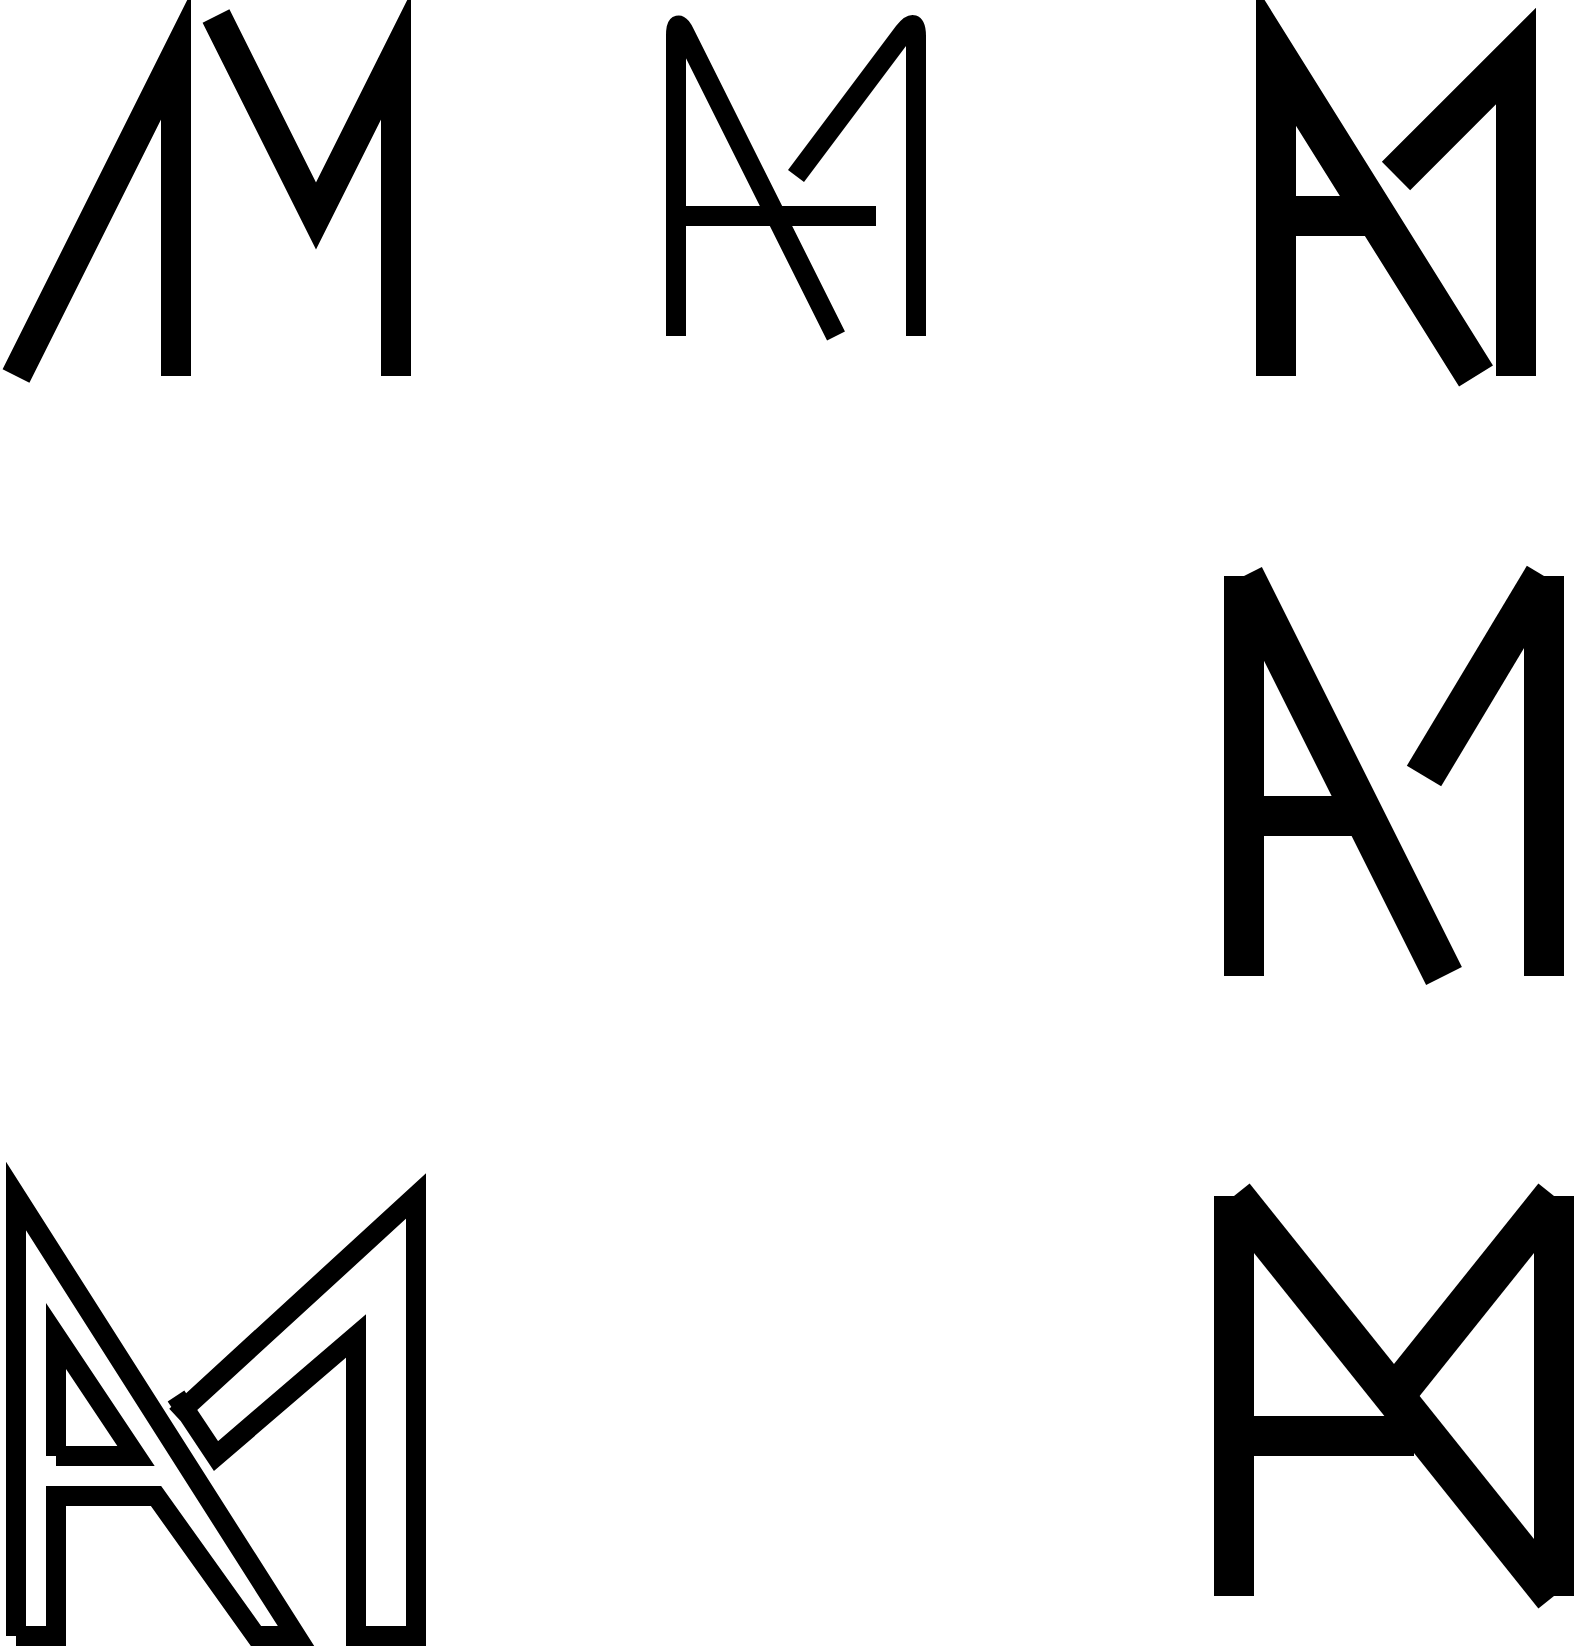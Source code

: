 <mxfile version="16.5.1" type="device" pages="2"><diagram id="UZt4R1WEROpW87IYJavF" name="Page-1"><mxGraphModel dx="1415" dy="937" grid="1" gridSize="10" guides="1" tooltips="1" connect="1" arrows="1" fold="1" page="1" pageScale="1" pageWidth="300" pageHeight="300" background="none" math="0" shadow="0"><root><mxCell id="0"/><mxCell id="1" parent="0"/><mxCell id="yybCe0N50AgGeEkmewom-1" value="" style="endArrow=none;html=1;rounded=0;strokeWidth=20;" edge="1" parent="1"><mxGeometry width="50" height="50" relative="1" as="geometry"><mxPoint x="529" y="850" as="sourcePoint"/><mxPoint x="369" y="650" as="targetPoint"/></mxGeometry></mxCell><mxCell id="yybCe0N50AgGeEkmewom-2" value="" style="endArrow=none;html=1;rounded=0;strokeWidth=20;" edge="1" parent="1"><mxGeometry width="50" height="50" relative="1" as="geometry"><mxPoint x="529" y="850" as="sourcePoint"/><mxPoint x="529" y="650" as="targetPoint"/></mxGeometry></mxCell><mxCell id="yybCe0N50AgGeEkmewom-3" value="" style="endArrow=none;html=1;rounded=0;strokeWidth=20;" edge="1" parent="1"><mxGeometry width="50" height="50" relative="1" as="geometry"><mxPoint x="449" y="750" as="sourcePoint"/><mxPoint x="529" y="650" as="targetPoint"/></mxGeometry></mxCell><mxCell id="yybCe0N50AgGeEkmewom-4" value="" style="endArrow=none;html=1;rounded=0;strokeWidth=20;" edge="1" parent="1"><mxGeometry width="50" height="50" relative="1" as="geometry"><mxPoint x="369" y="770" as="sourcePoint"/><mxPoint x="459" y="770" as="targetPoint"/></mxGeometry></mxCell><mxCell id="yybCe0N50AgGeEkmewom-5" value="" style="endArrow=none;html=1;rounded=0;strokeWidth=20;" edge="1" parent="1"><mxGeometry width="50" height="50" relative="1" as="geometry"><mxPoint x="369" y="650" as="sourcePoint"/><mxPoint x="369" y="850" as="targetPoint"/></mxGeometry></mxCell><mxCell id="yybCe0N50AgGeEkmewom-8" value="" style="endArrow=none;html=1;strokeWidth=20;rounded=0;" edge="1" parent="1"><mxGeometry width="50" height="50" relative="1" as="geometry"><mxPoint x="474" y="540" as="sourcePoint"/><mxPoint x="374" y="340" as="targetPoint"/></mxGeometry></mxCell><mxCell id="yybCe0N50AgGeEkmewom-9" value="" style="endArrow=none;html=1;strokeWidth=20;rounded=0;" edge="1" parent="1"><mxGeometry width="50" height="50" relative="1" as="geometry"><mxPoint x="524" y="540" as="sourcePoint"/><mxPoint x="524" y="340" as="targetPoint"/></mxGeometry></mxCell><mxCell id="yybCe0N50AgGeEkmewom-10" value="" style="endArrow=none;html=1;strokeWidth=20;rounded=0;" edge="1" parent="1"><mxGeometry width="50" height="50" relative="1" as="geometry"><mxPoint x="464" y="440" as="sourcePoint"/><mxPoint x="524" y="340" as="targetPoint"/></mxGeometry></mxCell><mxCell id="yybCe0N50AgGeEkmewom-11" value="" style="endArrow=none;html=1;strokeWidth=20;rounded=0;" edge="1" parent="1"><mxGeometry width="50" height="50" relative="1" as="geometry"><mxPoint x="374" y="460" as="sourcePoint"/><mxPoint x="434" y="460" as="targetPoint"/></mxGeometry></mxCell><mxCell id="yybCe0N50AgGeEkmewom-12" value="" style="endArrow=none;html=1;strokeWidth=20;rounded=0;" edge="1" parent="1"><mxGeometry width="50" height="50" relative="1" as="geometry"><mxPoint x="374" y="340" as="sourcePoint"/><mxPoint x="374" y="540" as="targetPoint"/></mxGeometry></mxCell><mxCell id="yybCe0N50AgGeEkmewom-13" value="" style="endArrow=none;html=1;strokeWidth=20;rounded=0;" edge="1" parent="1"><mxGeometry width="50" height="50" relative="1" as="geometry"><mxPoint x="490" y="240" as="sourcePoint"/><mxPoint x="390" y="240" as="targetPoint"/><Array as="points"><mxPoint x="390" y="80"/></Array></mxGeometry></mxCell><mxCell id="yybCe0N50AgGeEkmewom-15" value="" style="endArrow=none;html=1;strokeWidth=20;rounded=0;" edge="1" parent="1"><mxGeometry width="50" height="50" relative="1" as="geometry"><mxPoint x="450" y="140" as="sourcePoint"/><mxPoint x="510" y="240" as="targetPoint"/><Array as="points"><mxPoint x="510" y="80"/></Array></mxGeometry></mxCell><mxCell id="yybCe0N50AgGeEkmewom-16" value="" style="endArrow=none;html=1;strokeWidth=20;rounded=0;" edge="1" parent="1"><mxGeometry width="50" height="50" relative="1" as="geometry"><mxPoint x="390" y="160" as="sourcePoint"/><mxPoint x="440" y="160" as="targetPoint"/></mxGeometry></mxCell><mxCell id="yybCe0N50AgGeEkmewom-18" value="" style="endArrow=none;html=1;strokeWidth=10;rounded=0;" edge="1" parent="1"><mxGeometry width="50" height="50" relative="1" as="geometry"><mxPoint x="-240" y="870" as="sourcePoint"/><mxPoint x="-240" y="870" as="targetPoint"/><Array as="points"><mxPoint x="-220" y="870"/><mxPoint x="-220" y="800"/><mxPoint x="-170" y="800"/><mxPoint x="-120" y="870"/><mxPoint x="-100" y="870"/><mxPoint x="-240" y="650"/></Array></mxGeometry></mxCell><mxCell id="yybCe0N50AgGeEkmewom-22" value="" style="endArrow=none;html=1;strokeWidth=10;rounded=0;" edge="1" parent="1"><mxGeometry width="50" height="50" relative="1" as="geometry"><mxPoint x="-220" y="780" as="sourcePoint"/><mxPoint x="-220" y="780" as="targetPoint"/><Array as="points"><mxPoint x="-180" y="780"/><mxPoint x="-220" y="720"/></Array></mxGeometry></mxCell><mxCell id="yybCe0N50AgGeEkmewom-23" value="" style="endArrow=none;html=1;strokeWidth=10;rounded=0;" edge="1" parent="1"><mxGeometry width="50" height="50" relative="1" as="geometry"><mxPoint x="-160" y="750" as="sourcePoint"/><mxPoint x="-160" y="760" as="targetPoint"/><Array as="points"><mxPoint x="-140" y="780"/><mxPoint x="-70" y="720"/><mxPoint x="-70" y="870"/><mxPoint x="-40" y="870"/><mxPoint x="-40" y="650"/></Array></mxGeometry></mxCell><mxCell id="yybCe0N50AgGeEkmewom-25" value="" style="endArrow=none;html=1;startSize=19;strokeWidth=10;rounded=1;" edge="1" parent="1"><mxGeometry width="50" height="50" relative="1" as="geometry"><mxPoint x="210" y="220" as="sourcePoint"/><mxPoint x="150" y="140" as="targetPoint"/><Array as="points"><mxPoint x="210" y="60"/></Array></mxGeometry></mxCell><mxCell id="yybCe0N50AgGeEkmewom-27" value="" style="endArrow=none;html=1;rounded=1;startSize=19;strokeWidth=10;" edge="1" parent="1"><mxGeometry width="50" height="50" relative="1" as="geometry"><mxPoint x="90" y="220" as="sourcePoint"/><mxPoint x="170" y="220" as="targetPoint"/><Array as="points"><mxPoint x="90" y="60"/></Array></mxGeometry></mxCell><mxCell id="yybCe0N50AgGeEkmewom-28" value="" style="endArrow=none;html=1;rounded=1;startSize=19;strokeWidth=10;" edge="1" parent="1"><mxGeometry width="50" height="50" relative="1" as="geometry"><mxPoint x="90" y="160" as="sourcePoint"/><mxPoint x="190" y="160" as="targetPoint"/></mxGeometry></mxCell><mxCell id="yybCe0N50AgGeEkmewom-29" value="" style="endArrow=none;html=1;rounded=0;startSize=19;strokeWidth=15;" edge="1" parent="1"><mxGeometry width="50" height="50" relative="1" as="geometry"><mxPoint x="-240" y="240" as="sourcePoint"/><mxPoint x="-160" y="240" as="targetPoint"/><Array as="points"><mxPoint x="-160" y="80"/></Array></mxGeometry></mxCell><mxCell id="yybCe0N50AgGeEkmewom-30" value="" style="endArrow=none;html=1;rounded=0;startSize=19;strokeWidth=15;" edge="1" parent="1"><mxGeometry width="50" height="50" relative="1" as="geometry"><mxPoint x="-140" y="60" as="sourcePoint"/><mxPoint x="-50" y="240" as="targetPoint"/><Array as="points"><mxPoint x="-90" y="160"/><mxPoint x="-50" y="80"/></Array></mxGeometry></mxCell></root></mxGraphModel></diagram><diagram id="3dJvm6d1uIqmmQ1Sigvn" name="Page-2"><mxGraphModel dx="1862" dy="567" grid="1" gridSize="10" guides="1" tooltips="1" connect="1" arrows="1" fold="1" page="1" pageScale="1" pageWidth="300" pageHeight="300" math="0" shadow="0"><root><mxCell id="zJKUmZfi2cqei_K3rbQX-0"/><mxCell id="zJKUmZfi2cqei_K3rbQX-1" parent="zJKUmZfi2cqei_K3rbQX-0"/><mxCell id="zJKUmZfi2cqei_K3rbQX-2" value="" style="endArrow=none;html=1;startSize=19;strokeWidth=10;curved=1;exitX=0.24;exitY=0.072;exitDx=0;exitDy=0;exitPerimeter=0;" edge="1" parent="zJKUmZfi2cqei_K3rbQX-1" source="zJKUmZfi2cqei_K3rbQX-5"><mxGeometry width="50" height="50" relative="1" as="geometry"><mxPoint x="-610" y="590" as="sourcePoint"/><mxPoint x="-430" y="580" as="targetPoint"/><Array as="points"><mxPoint x="-530" y="500"/><mxPoint x="-430" y="270"/></Array></mxGeometry></mxCell><mxCell id="zJKUmZfi2cqei_K3rbQX-3" value="" style="endArrow=none;html=1;startSize=19;strokeWidth=10;curved=1;" edge="1" parent="zJKUmZfi2cqei_K3rbQX-1"><mxGeometry width="50" height="50" relative="1" as="geometry"><mxPoint x="-640" y="480" as="sourcePoint"/><mxPoint x="-430" y="480" as="targetPoint"/></mxGeometry></mxCell><mxCell id="zJKUmZfi2cqei_K3rbQX-5" value="" style="verticalLabelPosition=bottom;verticalAlign=top;html=1;shape=mxgraph.basic.arc;startAngle=0.905;endAngle=0.256;fillColor=none;rotation=-180;strokeWidth=9.5;" vertex="1" parent="zJKUmZfi2cqei_K3rbQX-1"><mxGeometry x="-790" y="320" width="250" height="250" as="geometry"/></mxCell></root></mxGraphModel></diagram></mxfile>